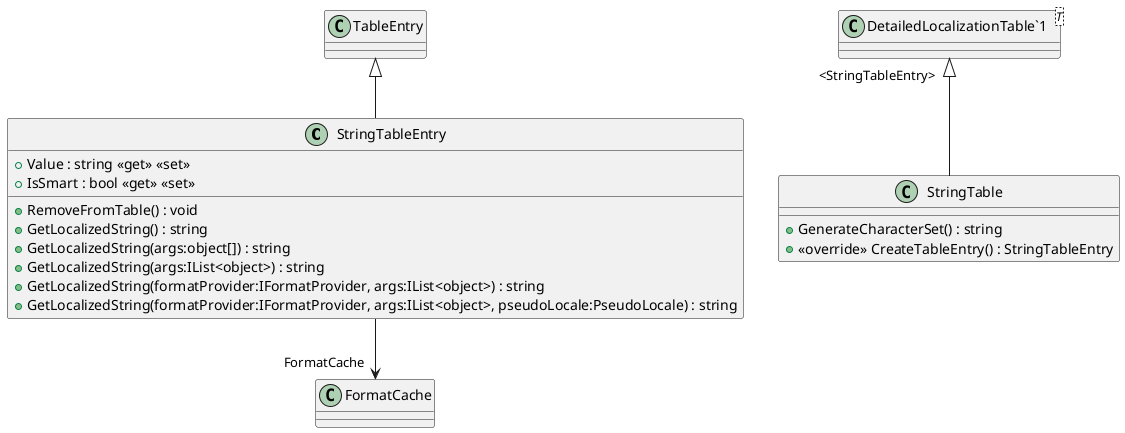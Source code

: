 @startuml
class StringTableEntry {
    + Value : string <<get>> <<set>>
    + IsSmart : bool <<get>> <<set>>
    + RemoveFromTable() : void
    + GetLocalizedString() : string
    + GetLocalizedString(args:object[]) : string
    + GetLocalizedString(args:IList<object>) : string
    + GetLocalizedString(formatProvider:IFormatProvider, args:IList<object>) : string
    + GetLocalizedString(formatProvider:IFormatProvider, args:IList<object>, pseudoLocale:PseudoLocale) : string
}
class StringTable {
    + GenerateCharacterSet() : string
    + <<override>> CreateTableEntry() : StringTableEntry
}
class "DetailedLocalizationTable`1"<T> {
}
TableEntry <|-- StringTableEntry
StringTableEntry --> "FormatCache" FormatCache
"DetailedLocalizationTable`1" "<StringTableEntry>" <|-- StringTable
@enduml
